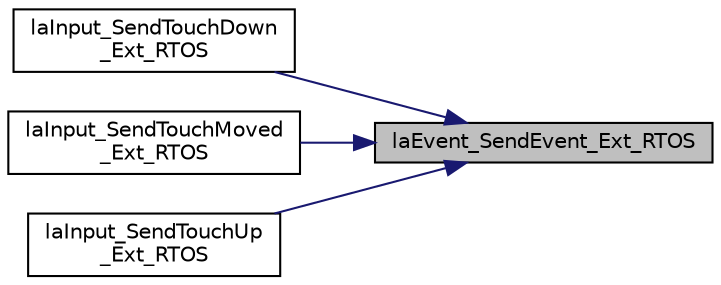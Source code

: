 digraph "laEvent_SendEvent_Ext_RTOS"
{
 // LATEX_PDF_SIZE
  edge [fontname="Helvetica",fontsize="10",labelfontname="Helvetica",labelfontsize="10"];
  node [fontname="Helvetica",fontsize="10",shape=record];
  rankdir="RL";
  Node1 [label="laEvent_SendEvent_Ext_RTOS",height=0.2,width=0.4,color="black", fillcolor="grey75", style="filled", fontcolor="black",tooltip=" "];
  Node1 -> Node2 [dir="back",color="midnightblue",fontsize="10",style="solid",fontname="Helvetica"];
  Node2 [label="laInput_SendTouchDown\l_Ext_RTOS",height=0.2,width=0.4,color="black", fillcolor="white", style="filled",URL="$legato__input__rtos_8h.html#ab492b5f9f85483a255d7908036c71038",tooltip=" "];
  Node1 -> Node3 [dir="back",color="midnightblue",fontsize="10",style="solid",fontname="Helvetica"];
  Node3 [label="laInput_SendTouchMoved\l_Ext_RTOS",height=0.2,width=0.4,color="black", fillcolor="white", style="filled",URL="$legato__input__rtos_8h.html#afb3f9a2715b14b9cf45ca6687d5ae4bd",tooltip=" "];
  Node1 -> Node4 [dir="back",color="midnightblue",fontsize="10",style="solid",fontname="Helvetica"];
  Node4 [label="laInput_SendTouchUp\l_Ext_RTOS",height=0.2,width=0.4,color="black", fillcolor="white", style="filled",URL="$legato__input__rtos_8h.html#a42f4dbdbdbc15520c06ebc68eed6c5ff",tooltip=" "];
}
